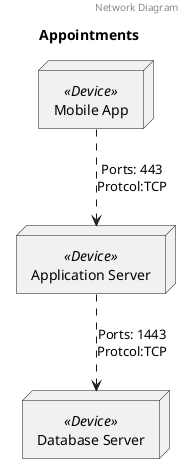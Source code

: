 @startuml Network Diagram Appointments
header Network Diagram
title Appointments
node "Mobile App" as Mobile_App <<Device>> {
}
node "Application Server" as Application_Server <<Device>> {
}
node "Database Server" as Database_Server <<Device>> {
}
	Mobile_App .down-> Application_Server: Ports: 443\nProtcol:TCP
	Application_Server .down-> Database_Server: Ports: 1443\nProtcol:TCP
@enduml

''''''''''''''''''''''''''''''
@startuml Deployment Diagram Appointments
header Deployment Diagram
title Appointments
node "Mobile App" as Mobile_App <<Device>> {
	boundary "Appointments App" as Appointments_App <<UI>>
}
node "Application Server" as Application_Server <<Device>> {
	component "Appointments Service" as Appointments_Service <<Service>>
}
node "Database Server" as Database_Server <<Device>> {
	database "Appointments Database" as Appointments_Database <<Database>>
}
	Appointments_App .down-> Appointments_Service
	Appointments_Service .down-> Appointments_Database
@enduml

''''''''''''''''''''''''''''''
@startuml Component Diagram Appointments
header Component Diagram
title Appointments
package "Appointments" as Appointments_package <<System>>{
	boundary "Appointments App" as Appointments_App <<UI>>
	component "Appointments Service" as Appointments_Service <<Service>>
	database "Appointments Database" as Appointments_Database <<Database>>
}
	Appointments_App .down-> Appointments_Service
	Appointments_Service .down-> Appointments_Database
@enduml
